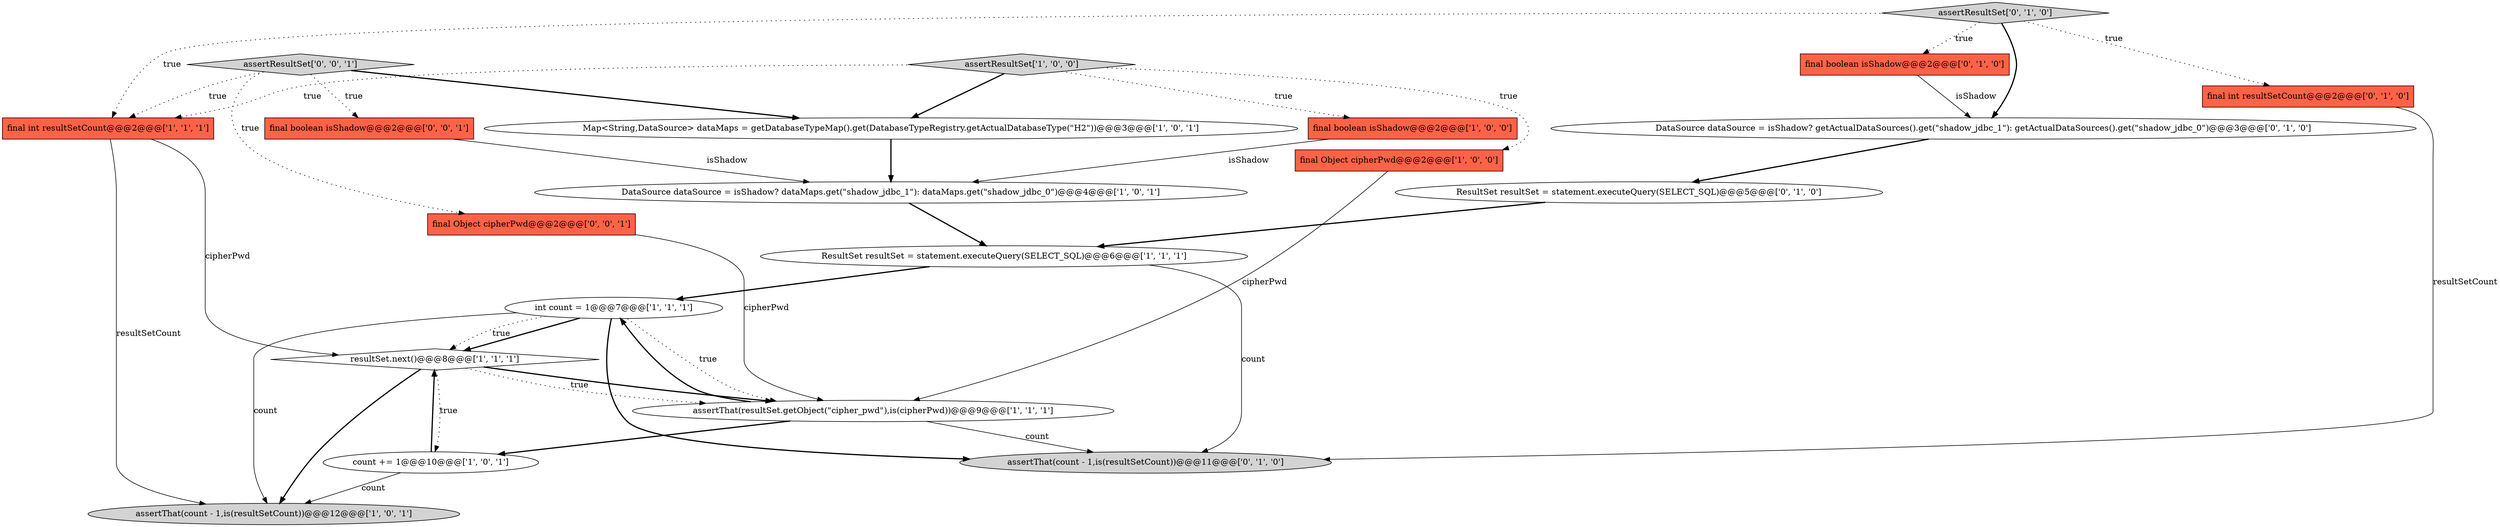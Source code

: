 digraph {
17 [style = filled, label = "ResultSet resultSet = statement.executeQuery(SELECT_SQL)@@@5@@@['0', '1', '0']", fillcolor = white, shape = ellipse image = "AAA0AAABBB2BBB"];
16 [style = filled, label = "assertResultSet['0', '1', '0']", fillcolor = lightgray, shape = diamond image = "AAA0AAABBB2BBB"];
20 [style = filled, label = "assertResultSet['0', '0', '1']", fillcolor = lightgray, shape = diamond image = "AAA0AAABBB3BBB"];
2 [style = filled, label = "resultSet.next()@@@8@@@['1', '1', '1']", fillcolor = white, shape = diamond image = "AAA0AAABBB1BBB"];
13 [style = filled, label = "final int resultSetCount@@@2@@@['0', '1', '0']", fillcolor = tomato, shape = box image = "AAA0AAABBB2BBB"];
15 [style = filled, label = "assertThat(count - 1,is(resultSetCount))@@@11@@@['0', '1', '0']", fillcolor = lightgray, shape = ellipse image = "AAA0AAABBB2BBB"];
0 [style = filled, label = "final boolean isShadow@@@2@@@['1', '0', '0']", fillcolor = tomato, shape = box image = "AAA0AAABBB1BBB"];
8 [style = filled, label = "assertThat(count - 1,is(resultSetCount))@@@12@@@['1', '0', '1']", fillcolor = lightgray, shape = ellipse image = "AAA0AAABBB1BBB"];
1 [style = filled, label = "final Object cipherPwd@@@2@@@['1', '0', '0']", fillcolor = tomato, shape = box image = "AAA0AAABBB1BBB"];
6 [style = filled, label = "int count = 1@@@7@@@['1', '1', '1']", fillcolor = white, shape = ellipse image = "AAA0AAABBB1BBB"];
7 [style = filled, label = "assertResultSet['1', '0', '0']", fillcolor = lightgray, shape = diamond image = "AAA0AAABBB1BBB"];
9 [style = filled, label = "assertThat(resultSet.getObject(\"cipher_pwd\"),is(cipherPwd))@@@9@@@['1', '1', '1']", fillcolor = white, shape = ellipse image = "AAA0AAABBB1BBB"];
14 [style = filled, label = "DataSource dataSource = isShadow? getActualDataSources().get(\"shadow_jdbc_1\"): getActualDataSources().get(\"shadow_jdbc_0\")@@@3@@@['0', '1', '0']", fillcolor = white, shape = ellipse image = "AAA0AAABBB2BBB"];
10 [style = filled, label = "count += 1@@@10@@@['1', '0', '1']", fillcolor = white, shape = ellipse image = "AAA0AAABBB1BBB"];
12 [style = filled, label = "final boolean isShadow@@@2@@@['0', '1', '0']", fillcolor = tomato, shape = box image = "AAA0AAABBB2BBB"];
18 [style = filled, label = "final boolean isShadow@@@2@@@['0', '0', '1']", fillcolor = tomato, shape = box image = "AAA0AAABBB3BBB"];
4 [style = filled, label = "Map<String,DataSource> dataMaps = getDatabaseTypeMap().get(DatabaseTypeRegistry.getActualDatabaseType(\"H2\"))@@@3@@@['1', '0', '1']", fillcolor = white, shape = ellipse image = "AAA0AAABBB1BBB"];
11 [style = filled, label = "ResultSet resultSet = statement.executeQuery(SELECT_SQL)@@@6@@@['1', '1', '1']", fillcolor = white, shape = ellipse image = "AAA0AAABBB1BBB"];
3 [style = filled, label = "final int resultSetCount@@@2@@@['1', '1', '1']", fillcolor = tomato, shape = box image = "AAA0AAABBB1BBB"];
19 [style = filled, label = "final Object cipherPwd@@@2@@@['0', '0', '1']", fillcolor = tomato, shape = box image = "AAA0AAABBB3BBB"];
5 [style = filled, label = "DataSource dataSource = isShadow? dataMaps.get(\"shadow_jdbc_1\"): dataMaps.get(\"shadow_jdbc_0\")@@@4@@@['1', '0', '1']", fillcolor = white, shape = ellipse image = "AAA0AAABBB1BBB"];
16->12 [style = dotted, label="true"];
12->14 [style = solid, label="isShadow"];
16->13 [style = dotted, label="true"];
18->5 [style = solid, label="isShadow"];
11->6 [style = bold, label=""];
14->17 [style = bold, label=""];
9->15 [style = solid, label="count"];
3->2 [style = solid, label="cipherPwd"];
1->9 [style = solid, label="cipherPwd"];
2->9 [style = bold, label=""];
9->10 [style = bold, label=""];
7->4 [style = bold, label=""];
7->0 [style = dotted, label="true"];
16->3 [style = dotted, label="true"];
6->15 [style = bold, label=""];
9->6 [style = bold, label=""];
20->4 [style = bold, label=""];
6->2 [style = bold, label=""];
3->8 [style = solid, label="resultSetCount"];
6->2 [style = dotted, label="true"];
2->9 [style = dotted, label="true"];
6->9 [style = dotted, label="true"];
0->5 [style = solid, label="isShadow"];
7->3 [style = dotted, label="true"];
19->9 [style = solid, label="cipherPwd"];
13->15 [style = solid, label="resultSetCount"];
20->18 [style = dotted, label="true"];
10->8 [style = solid, label="count"];
20->3 [style = dotted, label="true"];
16->14 [style = bold, label=""];
10->2 [style = bold, label=""];
5->11 [style = bold, label=""];
20->19 [style = dotted, label="true"];
6->8 [style = solid, label="count"];
11->15 [style = solid, label="count"];
7->1 [style = dotted, label="true"];
4->5 [style = bold, label=""];
2->8 [style = bold, label=""];
2->10 [style = dotted, label="true"];
17->11 [style = bold, label=""];
}
